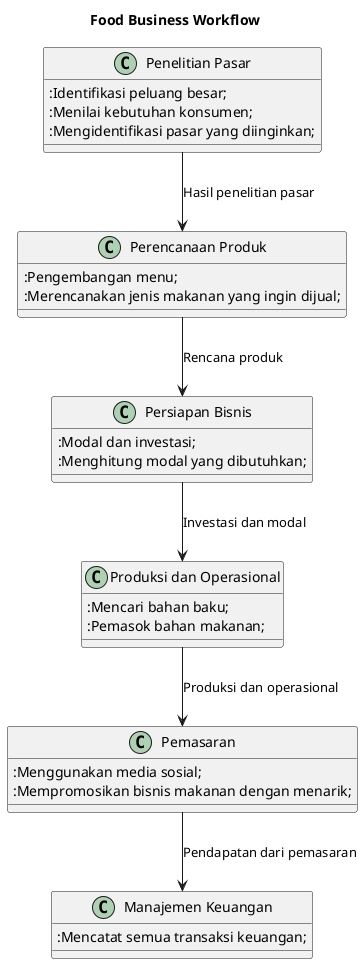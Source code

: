 @startuml
!define RECTANGLE class

title Food Business Workflow

RECTANGLE "Penelitian Pasar" as PM {
    :Identifikasi peluang besar;
    :Menilai kebutuhan konsumen;
    :Mengidentifikasi pasar yang diinginkan;
}

RECTANGLE "Perencanaan Produk" as PP {
    :Pengembangan menu;
    :Merencanakan jenis makanan yang ingin dijual;
}

RECTANGLE "Persiapan Bisnis" as PB {
    :Modal dan investasi;
    :Menghitung modal yang dibutuhkan;
}

RECTANGLE "Produksi dan Operasional" as PO {
    :Mencari bahan baku;
    :Pemasok bahan makanan;
}

RECTANGLE "Pemasaran" as P {
    :Menggunakan media sosial;
    :Mempromosikan bisnis makanan dengan menarik;
}

RECTANGLE "Manajemen Keuangan" as MK {
    :Mencatat semua transaksi keuangan;
}

PM --> PP : "Hasil penelitian pasar"
PP --> PB : "Rencana produk"
PB --> PO : "Investasi dan modal"
PO --> P : "Produksi dan operasional"
P --> MK : "Pendapatan dari pemasaran"

@enduml
